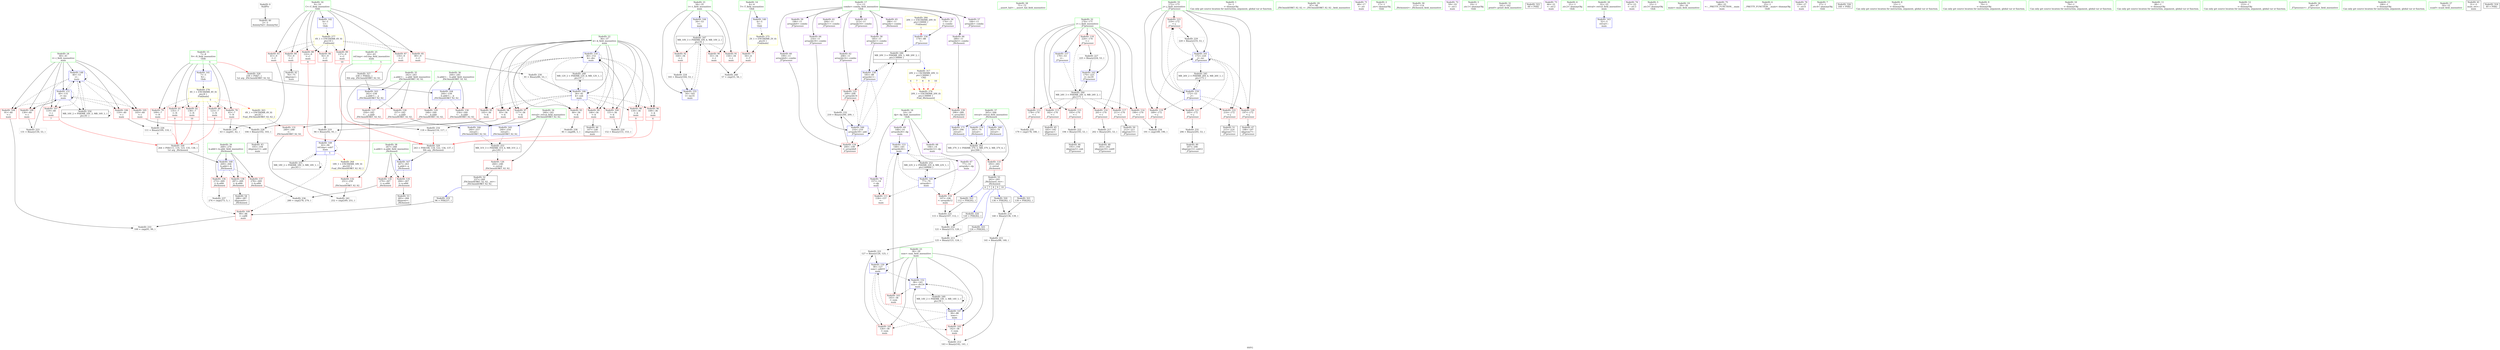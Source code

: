 digraph "SVFG" {
	label="SVFG";

	Node0x557cfaa408b0 [shape=record,color=grey,label="{NodeID: 0\nNullPtr}"];
	Node0x557cfaa408b0 -> Node0x557cfaa60eb0[style=solid];
	Node0x557cfaa7f4d0 [shape=record,color=yellow,style=double,label="{NodeID: 263\n4V_1 = ENCHI(MR_4V_0)\npts\{8 \}\nFun[_ZSt3minIiERKT_S2_S2_]}"];
	Node0x557cfaa7f4d0 -> Node0x557cfaa67910[style=dashed];
	Node0x557cfaa61630 [shape=record,color=red,label="{NodeID: 97\n117\<--36\n\<--k\nmain\n}"];
	Node0x557cfaa61630 -> Node0x557cfaa6d720[style=solid];
	Node0x557cfaa5f750 [shape=record,color=green,label="{NodeID: 14\n4\<--6\nT\<--T_field_insensitive\nGlob }"];
	Node0x557cfaa5f750 -> Node0x557cfaa63d10[style=solid];
	Node0x557cfaa5f750 -> Node0x557cfaa68060[style=solid];
	Node0x557cfaa80be0 [shape=record,color=yellow,style=double,label="{NodeID: 277\n6V_1 = ENCHI(MR_6V_0)\npts\{10 \}\nFun[main]}"];
	Node0x557cfaa80be0 -> Node0x557cfaa641f0[style=dashed];
	Node0x557cfaa80be0 -> Node0x557cfaa642c0[style=dashed];
	Node0x557cfaa80be0 -> Node0x557cfaa64390[style=dashed];
	Node0x557cfaa80be0 -> Node0x557cfaa64460[style=dashed];
	Node0x557cfaa80be0 -> Node0x557cfaa64530[style=dashed];
	Node0x557cfaa80be0 -> Node0x557cfaa64600[style=dashed];
	Node0x557cfaa80be0 -> Node0x557cfaa646d0[style=dashed];
	Node0x557cfaa62190 [shape=record,color=red,label="{NodeID: 111\n158\<--157\n\<--\nmain\n}"];
	Node0x557cfaa60430 [shape=record,color=green,label="{NodeID: 28\n71\<--72\n__assert_fail\<--__assert_fail_field_insensitive\n}"];
	Node0x557cfaa67430 [shape=record,color=red,label="{NodeID: 125\n209\<--208\n\<--arrayidx14\n_Z7processv\n}"];
	Node0x557cfaa67430 -> Node0x557cfaa6ef20[style=solid];
	Node0x557cfaa61080 [shape=record,color=black,label="{NodeID: 42\n76\<--75\nidxprom\<--\nmain\n}"];
	Node0x557cfaa6e020 [shape=record,color=grey,label="{NodeID: 222\n194 = Binary(193, 53, )\n}"];
	Node0x557cfaa6e020 -> Node0x557cfaa613c0[style=solid];
	Node0x557cfaa67f90 [shape=record,color=red,label="{NodeID: 139\n290\<--289\n\<--arrayidx5\n_Z6chooseii\n}"];
	Node0x557cfaa67f90 -> Node0x557cfaa69a20[style=solid];
	Node0x557cfaa62c00 [shape=record,color=purple,label="{NodeID: 56\n174\<--11\n\<--combo\n_Z7processv\n}"];
	Node0x557cfaa62c00 -> Node0x557cfaa68df0[style=solid];
	Node0x557cfaa914d0 [shape=record,color=black,label="{NodeID: 319\n96 = PHI(237, )\n}"];
	Node0x557cfaa914d0 -> Node0x557cfaa61ff0[style=solid];
	Node0x557cfaa6f520 [shape=record,color=grey,label="{NodeID: 236\n280 = cmp(278, 279, )\n}"];
	Node0x557cfaa68b80 [shape=record,color=blue,label="{NodeID: 153\n148\<--145\narrayidx26\<--\nmain\n}"];
	Node0x557cfaa68b80 -> Node0x557cfaa620c0[style=dashed];
	Node0x557cfaa68b80 -> Node0x557cfaa62190[style=dashed];
	Node0x557cfaa68b80 -> Node0x557cfaa68b80[style=dashed];
	Node0x557cfaa68b80 -> Node0x557cfaa7b9d0[style=dashed];
	Node0x557cfaa63760 [shape=record,color=purple,label="{NodeID: 70\n157\<--14\n\<--dp\nmain\n}"];
	Node0x557cfaa63760 -> Node0x557cfaa62190[style=solid];
	Node0x557cfaa7afd0 [shape=record,color=black,label="{NodeID: 250\nMR_16V_2 = PHI(MR_16V_3, MR_16V_1, )\npts\{41 \}\n}"];
	Node0x557cfaa7afd0 -> Node0x557cfaa68770[style=dashed];
	Node0x557cfaa7afd0 -> Node0x557cfaa7afd0[style=dashed];
	Node0x557cfaa696e0 [shape=record,color=blue,label="{NodeID: 167\n267\<--263\nn.addr\<--n\n_Z6chooseii\n}"];
	Node0x557cfaa696e0 -> Node0x557cfaa67b80[style=dashed];
	Node0x557cfaa696e0 -> Node0x557cfaa67c50[style=dashed];
	Node0x557cfaa642c0 [shape=record,color=red,label="{NodeID: 84\n75\<--9\n\<--C\nmain\n}"];
	Node0x557cfaa642c0 -> Node0x557cfaa61080[style=solid];
	Node0x557cfaa5e4f0 [shape=record,color=green,label="{NodeID: 1\n5\<--1\n\<--dummyObj\nCan only get source location for instruction, argument, global var or function.}"];
	Node0x557cfaa7fff0 [shape=record,color=yellow,style=double,label="{NodeID: 264\n18V_1 = ENCHI(MR_18V_0)\npts\{43 \}\nFun[_ZSt3minIiERKT_S2_S2_]}"];
	Node0x557cfaa7fff0 -> Node0x557cfaa679e0[style=dashed];
	Node0x557cfaa61700 [shape=record,color=red,label="{NodeID: 98\n134\<--36\n\<--k\nmain\n|{<s0>9}}"];
	Node0x557cfaa61700:s0 -> Node0x557cfaa92140[style=solid,color=red];
	Node0x557cfaa5f850 [shape=record,color=green,label="{NodeID: 15\n7\<--8\nN\<--N_field_insensitive\nGlob |{|<s6>5}}"];
	Node0x557cfaa5f850 -> Node0x557cfaa63de0[style=solid];
	Node0x557cfaa5f850 -> Node0x557cfaa63eb0[style=solid];
	Node0x557cfaa5f850 -> Node0x557cfaa63f80[style=solid];
	Node0x557cfaa5f850 -> Node0x557cfaa64050[style=solid];
	Node0x557cfaa5f850 -> Node0x557cfaa64120[style=solid];
	Node0x557cfaa5f850 -> Node0x557cfaa68160[style=solid];
	Node0x557cfaa5f850:s6 -> Node0x557cfaa92000[style=solid,color=red];
	Node0x557cfaa62260 [shape=record,color=red,label="{NodeID: 112\n178\<--170\n\<--i\n_Z7processv\n}"];
	Node0x557cfaa62260 -> Node0x557cfaa6f3a0[style=solid];
	Node0x557cfaa60530 [shape=record,color=green,label="{NodeID: 29\n97\<--98\n_ZSt3minIiERKT_S2_S2_\<--_ZSt3minIiERKT_S2_S2__field_insensitive\n}"];
	Node0x557cfaa67500 [shape=record,color=red,label="{NodeID: 126\n260\<--240\n\<--retval\n_ZSt3minIiERKT_S2_S2_\n}"];
	Node0x557cfaa67500 -> Node0x557cfaa628c0[style=solid];
	Node0x557cfaa61150 [shape=record,color=black,label="{NodeID: 43\n105\<--104\nidxprom11\<--add\nmain\n}"];
	Node0x557cfaa6e1a0 [shape=record,color=grey,label="{NodeID: 223\n131 = Binary(130, 53, )\n}"];
	Node0x557cfaa6e1a0 -> Node0x557cfaa689e0[style=solid];
	Node0x557cfaa68060 [shape=record,color=blue,label="{NodeID: 140\n4\<--5\nT\<--\nGlob }"];
	Node0x557cfaa68060 -> Node0x557cfaa809f0[style=dashed];
	Node0x557cfaa62cd0 [shape=record,color=purple,label="{NodeID: 57\n184\<--11\narrayidx\<--combo\n_Z7processv\n}"];
	Node0x557cfaa916c0 [shape=record,color=black,label="{NodeID: 320\n136 = PHI(262, )\n}"];
	Node0x557cfaa916c0 -> Node0x557cfaa6d420[style=solid];
	Node0x557cfaa6f6a0 [shape=record,color=grey,label="{NodeID: 237\n274 = cmp(273, 5, )\n}"];
	Node0x557cfaa68c50 [shape=record,color=blue,label="{NodeID: 154\n36\<--152\nk\<--dec\nmain\n}"];
	Node0x557cfaa68c50 -> Node0x557cfaa64a10[style=dashed];
	Node0x557cfaa68c50 -> Node0x557cfaa64ae0[style=dashed];
	Node0x557cfaa68c50 -> Node0x557cfaa64bb0[style=dashed];
	Node0x557cfaa68c50 -> Node0x557cfaa61560[style=dashed];
	Node0x557cfaa68c50 -> Node0x557cfaa61630[style=dashed];
	Node0x557cfaa68c50 -> Node0x557cfaa61700[style=dashed];
	Node0x557cfaa68c50 -> Node0x557cfaa617d0[style=dashed];
	Node0x557cfaa68c50 -> Node0x557cfaa618a0[style=dashed];
	Node0x557cfaa68c50 -> Node0x557cfaa68c50[style=dashed];
	Node0x557cfaa68c50 -> Node0x557cfaa7a5d0[style=dashed];
	Node0x557cfaa63830 [shape=record,color=purple,label="{NodeID: 71\n48\<--17\n\<--.str\nmain\n}"];
	Node0x557cfaa7b4d0 [shape=record,color=black,label="{NodeID: 251\nMR_18V_2 = PHI(MR_18V_3, MR_18V_1, )\npts\{43 \}\n}"];
	Node0x557cfaa7b4d0 -> Node0x557cfaa68840[style=dashed];
	Node0x557cfaa7b4d0 -> Node0x557cfaa7b4d0[style=dashed];
	Node0x557cfaa697b0 [shape=record,color=blue,label="{NodeID: 168\n269\<--264\nk.addr\<--k\n_Z6chooseii\n}"];
	Node0x557cfaa697b0 -> Node0x557cfaa67d20[style=dashed];
	Node0x557cfaa697b0 -> Node0x557cfaa67df0[style=dashed];
	Node0x557cfaa697b0 -> Node0x557cfaa67ec0[style=dashed];
	Node0x557cfaa64390 [shape=record,color=red,label="{NodeID: 85\n80\<--9\n\<--C\nmain\n}"];
	Node0x557cfaa64390 -> Node0x557cfaa6ec20[style=solid];
	Node0x557cfaa5e580 [shape=record,color=green,label="{NodeID: 2\n17\<--1\n.str\<--dummyObj\nGlob }"];
	Node0x557cfaa617d0 [shape=record,color=red,label="{NodeID: 99\n146\<--36\n\<--k\nmain\n}"];
	Node0x557cfaa617d0 -> Node0x557cfaa61220[style=solid];
	Node0x557cfaa5f950 [shape=record,color=green,label="{NodeID: 16\n9\<--10\nC\<--C_field_insensitive\nGlob }"];
	Node0x557cfaa5f950 -> Node0x557cfaa641f0[style=solid];
	Node0x557cfaa5f950 -> Node0x557cfaa642c0[style=solid];
	Node0x557cfaa5f950 -> Node0x557cfaa64390[style=solid];
	Node0x557cfaa5f950 -> Node0x557cfaa64460[style=solid];
	Node0x557cfaa5f950 -> Node0x557cfaa64530[style=solid];
	Node0x557cfaa5f950 -> Node0x557cfaa64600[style=solid];
	Node0x557cfaa5f950 -> Node0x557cfaa646d0[style=solid];
	Node0x557cfaa5f950 -> Node0x557cfaa68260[style=solid];
	Node0x557cfaa62330 [shape=record,color=red,label="{NodeID: 113\n182\<--170\n\<--i\n_Z7processv\n}"];
	Node0x557cfaa62330 -> Node0x557cfaa612f0[style=solid];
	Node0x557cfaa60630 [shape=record,color=green,label="{NodeID: 30\n113\<--114\n_Z6chooseii\<--_Z6chooseii_field_insensitive\n}"];
	Node0x557cfaa675d0 [shape=record,color=red,label="{NodeID: 127\n250\<--242\n\<--__a.addr\n_ZSt3minIiERKT_S2_S2_\n}"];
	Node0x557cfaa675d0 -> Node0x557cfaa679e0[style=solid];
	Node0x557cfaa61220 [shape=record,color=black,label="{NodeID: 44\n147\<--146\nidxprom25\<--\nmain\n}"];
	Node0x557cfaa6e320 [shape=record,color=grey,label="{NodeID: 224\n165 = Binary(164, 53, )\n}"];
	Node0x557cfaa6e320 -> Node0x557cfaa68d20[style=solid];
	Node0x557cfaa68160 [shape=record,color=blue,label="{NodeID: 141\n7\<--5\nN\<--\nGlob }"];
	Node0x557cfaa68160 -> Node0x557cfaa80b00[style=dashed];
	Node0x557cfaa62da0 [shape=record,color=purple,label="{NodeID: 58\n185\<--11\narrayidx1\<--combo\n_Z7processv\n}"];
	Node0x557cfaa62da0 -> Node0x557cfaa68f90[style=solid];
	Node0x557cfaa917c0 [shape=record,color=black,label="{NodeID: 321\n139 = PHI(262, )\n}"];
	Node0x557cfaa917c0 -> Node0x557cfaa6d420[style=solid];
	Node0x557cfaa6f820 [shape=record,color=grey,label="{NodeID: 238\n85 = cmp(84, 5, )\n}"];
	Node0x557cfaa68d20 [shape=record,color=blue,label="{NodeID: 155\n34\<--165\nt\<--inc31\nmain\n}"];
	Node0x557cfaa68d20 -> Node0x557cfaa7a0d0[style=dashed];
	Node0x557cfaa63900 [shape=record,color=purple,label="{NodeID: 72\n59\<--19\n\<--.str.1\nmain\n}"];
	Node0x557cfaa7b9d0 [shape=record,color=black,label="{NodeID: 252\nMR_22V_2 = PHI(MR_22V_4, MR_22V_1, )\npts\{160000 \}\n}"];
	Node0x557cfaa7b9d0 -> Node0x557cfaa68500[style=dashed];
	Node0x557cfaa69880 [shape=record,color=blue,label="{NodeID: 169\n265\<--79\nretval\<--\n_Z6chooseii\n}"];
	Node0x557cfaa69880 -> Node0x557cfaa7efd0[style=dashed];
	Node0x557cfaa64460 [shape=record,color=red,label="{NodeID: 86\n92\<--9\n\<--C\nmain\n}"];
	Node0x557cfaa64460 -> Node0x557cfaa6dba0[style=solid];
	Node0x557cfaa5e830 [shape=record,color=green,label="{NodeID: 3\n19\<--1\n.str.1\<--dummyObj\nGlob }"];
	Node0x557cfaa618a0 [shape=record,color=red,label="{NodeID: 100\n151\<--36\n\<--k\nmain\n}"];
	Node0x557cfaa618a0 -> Node0x557cfaa6dd20[style=solid];
	Node0x557cfaa5fa50 [shape=record,color=green,label="{NodeID: 17\n11\<--13\ncombo\<--combo_field_insensitive\nGlob }"];
	Node0x557cfaa5fa50 -> Node0x557cfaa62c00[style=solid];
	Node0x557cfaa5fa50 -> Node0x557cfaa62cd0[style=solid];
	Node0x557cfaa5fa50 -> Node0x557cfaa62da0[style=solid];
	Node0x557cfaa5fa50 -> Node0x557cfaa62e70[style=solid];
	Node0x557cfaa5fa50 -> Node0x557cfaa62f40[style=solid];
	Node0x557cfaa5fa50 -> Node0x557cfaa63010[style=solid];
	Node0x557cfaa5fa50 -> Node0x557cfaa630e0[style=solid];
	Node0x557cfaa5fa50 -> Node0x557cfaa631b0[style=solid];
	Node0x557cfaa5fa50 -> Node0x557cfaa63280[style=solid];
	Node0x557cfaa5fa50 -> Node0x557cfaa63350[style=solid];
	Node0x557cfaa5fa50 -> Node0x557cfaa63420[style=solid];
	Node0x557cfaa62400 [shape=record,color=red,label="{NodeID: 114\n190\<--170\n\<--i\n_Z7processv\n}"];
	Node0x557cfaa62400 -> Node0x557cfaa6f220[style=solid];
	Node0x557cfaa60730 [shape=record,color=green,label="{NodeID: 31\n161\<--162\nprintf\<--printf_field_insensitive\n}"];
	Node0x557cfaa676a0 [shape=record,color=red,label="{NodeID: 128\n257\<--242\n\<--__a.addr\n_ZSt3minIiERKT_S2_S2_\n}"];
	Node0x557cfaa676a0 -> Node0x557cfaa69610[style=solid];
	Node0x557cfaa612f0 [shape=record,color=black,label="{NodeID: 45\n183\<--182\nidxprom\<--\n_Z7processv\n}"];
	Node0x557cfaa6e4a0 [shape=record,color=grey,label="{NodeID: 225\n115 = Binary(107, 112, )\n}"];
	Node0x557cfaa6e4a0 -> Node0x557cfaa6da20[style=solid];
	Node0x557cfaa68260 [shape=record,color=blue,label="{NodeID: 142\n9\<--5\nC\<--\nGlob }"];
	Node0x557cfaa68260 -> Node0x557cfaa80be0[style=dashed];
	Node0x557cfaa62e70 [shape=record,color=purple,label="{NodeID: 59\n196\<--11\narrayidx6\<--combo\n_Z7processv\n}"];
	Node0x557cfaa91900 [shape=record,color=black,label="{NodeID: 322\n60 = PHI()\n}"];
	Node0x557cfaa6f9a0 [shape=record,color=grey,label="{NodeID: 239\n63 = cmp(61, 62, )\n}"];
	Node0x557cfaa68df0 [shape=record,color=blue,label="{NodeID: 156\n174\<--88\n\<--\n_Z7processv\n}"];
	Node0x557cfaa68df0 -> Node0x557cfaa79bd0[style=dashed];
	Node0x557cfaa639d0 [shape=record,color=purple,label="{NodeID: 73\n66\<--21\n\<--.str.2\nmain\n}"];
	Node0x557cfaa7bed0 [shape=record,color=black,label="{NodeID: 253\nMR_31V_3 = PHI(MR_31V_4, MR_31V_2, )\npts\{241 \}\n}"];
	Node0x557cfaa7bed0 -> Node0x557cfaa67500[style=dashed];
	Node0x557cfaa69950 [shape=record,color=blue,label="{NodeID: 170\n265\<--79\nretval\<--\n_Z6chooseii\n}"];
	Node0x557cfaa69950 -> Node0x557cfaa7efd0[style=dashed];
	Node0x557cfaa64530 [shape=record,color=red,label="{NodeID: 87\n116\<--9\n\<--C\nmain\n}"];
	Node0x557cfaa64530 -> Node0x557cfaa6d720[style=solid];
	Node0x557cfaa5e8c0 [shape=record,color=green,label="{NodeID: 4\n21\<--1\n.str.2\<--dummyObj\nGlob }"];
	Node0x557cfaa61970 [shape=record,color=red,label="{NodeID: 101\n126\<--38\n\<--sum\nmain\n}"];
	Node0x557cfaa61970 -> Node0x557cfaa6dea0[style=solid];
	Node0x557cfaa5fb50 [shape=record,color=green,label="{NodeID: 18\n14\<--16\ndp\<--dp_field_insensitive\nGlob }"];
	Node0x557cfaa5fb50 -> Node0x557cfaa634f0[style=solid];
	Node0x557cfaa5fb50 -> Node0x557cfaa635c0[style=solid];
	Node0x557cfaa5fb50 -> Node0x557cfaa63690[style=solid];
	Node0x557cfaa5fb50 -> Node0x557cfaa63760[style=solid];
	Node0x557cfaa624d0 [shape=record,color=red,label="{NodeID: 115\n193\<--170\n\<--i\n_Z7processv\n}"];
	Node0x557cfaa624d0 -> Node0x557cfaa6e020[style=solid];
	Node0x557cfaa60830 [shape=record,color=green,label="{NodeID: 32\n170\<--171\ni\<--i_field_insensitive\n_Z7processv\n}"];
	Node0x557cfaa60830 -> Node0x557cfaa62260[style=solid];
	Node0x557cfaa60830 -> Node0x557cfaa62330[style=solid];
	Node0x557cfaa60830 -> Node0x557cfaa62400[style=solid];
	Node0x557cfaa60830 -> Node0x557cfaa624d0[style=solid];
	Node0x557cfaa60830 -> Node0x557cfaa66ce0[style=solid];
	Node0x557cfaa60830 -> Node0x557cfaa66db0[style=solid];
	Node0x557cfaa60830 -> Node0x557cfaa66e80[style=solid];
	Node0x557cfaa60830 -> Node0x557cfaa68ec0[style=solid];
	Node0x557cfaa60830 -> Node0x557cfaa692d0[style=solid];
	Node0x557cfaa6d120 [shape=record,color=grey,label="{NodeID: 212\n143 = Binary(142, 141, )\n}"];
	Node0x557cfaa6d120 -> Node0x557cfaa68ab0[style=solid];
	Node0x557cfaa67770 [shape=record,color=red,label="{NodeID: 129\n248\<--244\n\<--__b.addr\n_ZSt3minIiERKT_S2_S2_\n}"];
	Node0x557cfaa67770 -> Node0x557cfaa67910[style=solid];
	Node0x557cfaa613c0 [shape=record,color=black,label="{NodeID: 46\n195\<--194\nidxprom5\<--sub\n_Z7processv\n}"];
	Node0x557cfaa6e620 [shape=record,color=grey,label="{NodeID: 226\n111 = Binary(109, 110, )\n|{<s0>6}}"];
	Node0x557cfaa6e620:s0 -> Node0x557cfaa925c0[style=solid,color=red];
	Node0x557cfaa68360 [shape=record,color=blue,label="{NodeID: 143\n32\<--5\nretval\<--\nmain\n}"];
	Node0x557cfaa62f40 [shape=record,color=purple,label="{NodeID: 60\n199\<--11\narrayidx8\<--combo\n_Z7processv\n}"];
	Node0x557cfaa62f40 -> Node0x557cfaa67360[style=solid];
	Node0x557cfaa919d0 [shape=record,color=black,label="{NodeID: 323\n112 = PHI(262, )\n}"];
	Node0x557cfaa919d0 -> Node0x557cfaa6e4a0[style=solid];
	Node0x557cfaa6fb20 [shape=record,color=grey,label="{NodeID: 240\n57 = cmp(55, 56, )\n}"];
	Node0x557cfaa68ec0 [shape=record,color=blue,label="{NodeID: 157\n170\<--53\ni\<--\n_Z7processv\n}"];
	Node0x557cfaa68ec0 -> Node0x557cfaa791d0[style=dashed];
	Node0x557cfaa63aa0 [shape=record,color=purple,label="{NodeID: 74\n67\<--23\n\<--.str.3\nmain\n}"];
	Node0x557cfaa69a20 [shape=record,color=blue,label="{NodeID: 171\n265\<--290\nretval\<--\n_Z6chooseii\n}"];
	Node0x557cfaa69a20 -> Node0x557cfaa7efd0[style=dashed];
	Node0x557cfaa64600 [shape=record,color=red,label="{NodeID: 88\n122\<--9\n\<--C\nmain\n|{<s0>8}}"];
	Node0x557cfaa64600:s0 -> Node0x557cfaa92140[style=solid,color=red];
	Node0x557cfaa5e950 [shape=record,color=green,label="{NodeID: 5\n23\<--1\n.str.3\<--dummyObj\nGlob }"];
	Node0x557cfaa61a40 [shape=record,color=red,label="{NodeID: 102\n142\<--38\n\<--sum\nmain\n}"];
	Node0x557cfaa61a40 -> Node0x557cfaa6d120[style=solid];
	Node0x557cfaa5fc50 [shape=record,color=green,label="{NodeID: 19\n29\<--30\nmain\<--main_field_insensitive\n}"];
	Node0x557cfaa66ce0 [shape=record,color=red,label="{NodeID: 116\n201\<--170\n\<--i\n_Z7processv\n}"];
	Node0x557cfaa66ce0 -> Node0x557cfaa6d8a0[style=solid];
	Node0x557cfaa60900 [shape=record,color=green,label="{NodeID: 33\n172\<--173\nj\<--j_field_insensitive\n_Z7processv\n}"];
	Node0x557cfaa60900 -> Node0x557cfaa66f50[style=solid];
	Node0x557cfaa60900 -> Node0x557cfaa67020[style=solid];
	Node0x557cfaa60900 -> Node0x557cfaa670f0[style=solid];
	Node0x557cfaa60900 -> Node0x557cfaa671c0[style=solid];
	Node0x557cfaa60900 -> Node0x557cfaa67290[style=solid];
	Node0x557cfaa60900 -> Node0x557cfaa69060[style=solid];
	Node0x557cfaa60900 -> Node0x557cfaa69200[style=solid];
	Node0x557cfaa6d2a0 [shape=record,color=grey,label="{NodeID: 213\n125 = Binary(121, 124, )\n}"];
	Node0x557cfaa6d2a0 -> Node0x557cfaa6dea0[style=solid];
	Node0x557cfaa67840 [shape=record,color=red,label="{NodeID: 130\n254\<--244\n\<--__b.addr\n_ZSt3minIiERKT_S2_S2_\n}"];
	Node0x557cfaa67840 -> Node0x557cfaa69540[style=solid];
	Node0x557cfaa61490 [shape=record,color=black,label="{NodeID: 47\n198\<--197\nidxprom7\<--\n_Z7processv\n}"];
	Node0x557cfaa6e7a0 [shape=record,color=grey,label="{NodeID: 227\n225 = Binary(224, 53, )\n}"];
	Node0x557cfaa6e7a0 -> Node0x557cfaa692d0[style=solid];
	Node0x557cfaa68430 [shape=record,color=blue,label="{NodeID: 144\n34\<--53\nt\<--\nmain\n}"];
	Node0x557cfaa68430 -> Node0x557cfaa7a0d0[style=dashed];
	Node0x557cfaa63010 [shape=record,color=purple,label="{NodeID: 61\n204\<--11\narrayidx11\<--combo\n_Z7processv\n}"];
	Node0x557cfaa91b40 [shape=record,color=black,label="{NodeID: 324\n120 = PHI(262, )\n}"];
	Node0x557cfaa91b40 -> Node0x557cfaa6da20[style=solid];
	Node0x557cfaa6fca0 [shape=record,color=grey,label="{NodeID: 241\n252 = cmp(249, 251, )\n}"];
	Node0x557cfaa68f90 [shape=record,color=blue,label="{NodeID: 158\n185\<--88\narrayidx1\<--\n_Z7processv\n}"];
	Node0x557cfaa68f90 -> Node0x557cfaa67360[style=dashed];
	Node0x557cfaa68f90 -> Node0x557cfaa67430[style=dashed];
	Node0x557cfaa68f90 -> Node0x557cfaa69130[style=dashed];
	Node0x557cfaa68f90 -> Node0x557cfaa79bd0[style=dashed];
	Node0x557cfaa63b70 [shape=record,color=purple,label="{NodeID: 75\n68\<--25\n\<--__PRETTY_FUNCTION__.main\nmain\n}"];
	Node0x557cfaa646d0 [shape=record,color=red,label="{NodeID: 89\n137\<--9\n\<--C\nmain\n|{<s0>10}}"];
	Node0x557cfaa646d0:s0 -> Node0x557cfaa92140[style=solid,color=red];
	Node0x557cfaa5e9e0 [shape=record,color=green,label="{NodeID: 6\n25\<--1\n__PRETTY_FUNCTION__.main\<--dummyObj\nGlob }"];
	Node0x557cfaa61b10 [shape=record,color=red,label="{NodeID: 103\n145\<--38\n\<--sum\nmain\n}"];
	Node0x557cfaa61b10 -> Node0x557cfaa68b80[style=solid];
	Node0x557cfaa5fd50 [shape=record,color=green,label="{NodeID: 20\n32\<--33\nretval\<--retval_field_insensitive\nmain\n}"];
	Node0x557cfaa5fd50 -> Node0x557cfaa68360[style=solid];
	Node0x557cfaa66db0 [shape=record,color=red,label="{NodeID: 117\n211\<--170\n\<--i\n_Z7processv\n}"];
	Node0x557cfaa66db0 -> Node0x557cfaa62720[style=solid];
	Node0x557cfaa609d0 [shape=record,color=green,label="{NodeID: 34\n240\<--241\nretval\<--retval_field_insensitive\n_ZSt3minIiERKT_S2_S2_\n}"];
	Node0x557cfaa609d0 -> Node0x557cfaa67500[style=solid];
	Node0x557cfaa609d0 -> Node0x557cfaa69540[style=solid];
	Node0x557cfaa609d0 -> Node0x557cfaa69610[style=solid];
	Node0x557cfaa6d420 [shape=record,color=grey,label="{NodeID: 214\n140 = Binary(136, 139, )\n}"];
	Node0x557cfaa6d420 -> Node0x557cfaa6d5a0[style=solid];
	Node0x557cfaa67910 [shape=record,color=red,label="{NodeID: 131\n249\<--248\n\<--\n_ZSt3minIiERKT_S2_S2_\n}"];
	Node0x557cfaa67910 -> Node0x557cfaa6fca0[style=solid];
	Node0x557cfaa62580 [shape=record,color=black,label="{NodeID: 48\n203\<--202\nidxprom10\<--sub9\n_Z7processv\n}"];
	Node0x557cfaa6e920 [shape=record,color=grey,label="{NodeID: 228\n104 = Binary(102, 103, )\n}"];
	Node0x557cfaa6e920 -> Node0x557cfaa61150[style=solid];
	Node0x557cfaa68500 [shape=record,color=blue,label="{NodeID: 145\n77\<--79\narrayidx\<--\nmain\n}"];
	Node0x557cfaa68500 -> Node0x557cfaa620c0[style=dashed];
	Node0x557cfaa68500 -> Node0x557cfaa62190[style=dashed];
	Node0x557cfaa68500 -> Node0x557cfaa68b80[style=dashed];
	Node0x557cfaa68500 -> Node0x557cfaa7b9d0[style=dashed];
	Node0x557cfaa630e0 [shape=record,color=purple,label="{NodeID: 62\n208\<--11\narrayidx14\<--combo\n_Z7processv\n}"];
	Node0x557cfaa630e0 -> Node0x557cfaa67430[style=solid];
	Node0x557cfaa91c80 [shape=record,color=black,label="{NodeID: 325\n124 = PHI(262, )\n}"];
	Node0x557cfaa91c80 -> Node0x557cfaa6d2a0[style=solid];
	Node0x557cfaa69060 [shape=record,color=blue,label="{NodeID: 159\n172\<--53\nj\<--\n_Z7processv\n}"];
	Node0x557cfaa69060 -> Node0x557cfaa66f50[style=dashed];
	Node0x557cfaa69060 -> Node0x557cfaa67020[style=dashed];
	Node0x557cfaa69060 -> Node0x557cfaa670f0[style=dashed];
	Node0x557cfaa69060 -> Node0x557cfaa671c0[style=dashed];
	Node0x557cfaa69060 -> Node0x557cfaa67290[style=dashed];
	Node0x557cfaa69060 -> Node0x557cfaa69200[style=dashed];
	Node0x557cfaa69060 -> Node0x557cfaa796d0[style=dashed];
	Node0x557cfaa63c40 [shape=record,color=purple,label="{NodeID: 76\n159\<--27\n\<--.str.4\nmain\n}"];
	Node0x557cfaa647a0 [shape=record,color=red,label="{NodeID: 90\n55\<--34\n\<--t\nmain\n}"];
	Node0x557cfaa647a0 -> Node0x557cfaa6fb20[style=solid];
	Node0x557cfaa5f220 [shape=record,color=green,label="{NodeID: 7\n27\<--1\n.str.4\<--dummyObj\nGlob }"];
	Node0x557cfaa61be0 [shape=record,color=red,label="{NodeID: 104\n91\<--40\n\<--i\nmain\n}"];
	Node0x557cfaa61be0 -> Node0x557cfaa6f0a0[style=solid];
	Node0x557cfaa5fe20 [shape=record,color=green,label="{NodeID: 21\n34\<--35\nt\<--t_field_insensitive\nmain\n}"];
	Node0x557cfaa5fe20 -> Node0x557cfaa647a0[style=solid];
	Node0x557cfaa5fe20 -> Node0x557cfaa64870[style=solid];
	Node0x557cfaa5fe20 -> Node0x557cfaa64940[style=solid];
	Node0x557cfaa5fe20 -> Node0x557cfaa68430[style=solid];
	Node0x557cfaa5fe20 -> Node0x557cfaa68d20[style=solid];
	Node0x557cfaa81200 [shape=record,color=yellow,style=double,label="{NodeID: 284\n20V_1 = ENCHI(MR_20V_0)\npts\{130000 \}\nFun[main]|{<s0>1}}"];
	Node0x557cfaa81200:s0 -> Node0x557cfaa68df0[style=dashed,color=red];
	Node0x557cfaa66e80 [shape=record,color=red,label="{NodeID: 118\n224\<--170\n\<--i\n_Z7processv\n}"];
	Node0x557cfaa66e80 -> Node0x557cfaa6e7a0[style=solid];
	Node0x557cfaa60aa0 [shape=record,color=green,label="{NodeID: 35\n242\<--243\n__a.addr\<--__a.addr_field_insensitive\n_ZSt3minIiERKT_S2_S2_\n}"];
	Node0x557cfaa60aa0 -> Node0x557cfaa675d0[style=solid];
	Node0x557cfaa60aa0 -> Node0x557cfaa676a0[style=solid];
	Node0x557cfaa60aa0 -> Node0x557cfaa693a0[style=solid];
	Node0x557cfaa6d5a0 [shape=record,color=grey,label="{NodeID: 215\n141 = Binary(88, 140, )\n}"];
	Node0x557cfaa6d5a0 -> Node0x557cfaa6d120[style=solid];
	Node0x557cfaa679e0 [shape=record,color=red,label="{NodeID: 132\n251\<--250\n\<--\n_ZSt3minIiERKT_S2_S2_\n}"];
	Node0x557cfaa679e0 -> Node0x557cfaa6fca0[style=solid];
	Node0x557cfaa62650 [shape=record,color=black,label="{NodeID: 49\n207\<--206\nidxprom13\<--sub12\n_Z7processv\n}"];
	Node0x557cfaa6eaa0 [shape=record,color=grey,label="{NodeID: 229\n220 = Binary(219, 53, )\n}"];
	Node0x557cfaa6eaa0 -> Node0x557cfaa69200[style=solid];
	Node0x557cfaa685d0 [shape=record,color=blue,label="{NodeID: 146\n36\<--81\nk\<--sub\nmain\n}"];
	Node0x557cfaa685d0 -> Node0x557cfaa64a10[style=dashed];
	Node0x557cfaa685d0 -> Node0x557cfaa64ae0[style=dashed];
	Node0x557cfaa685d0 -> Node0x557cfaa64bb0[style=dashed];
	Node0x557cfaa685d0 -> Node0x557cfaa61560[style=dashed];
	Node0x557cfaa685d0 -> Node0x557cfaa61630[style=dashed];
	Node0x557cfaa685d0 -> Node0x557cfaa61700[style=dashed];
	Node0x557cfaa685d0 -> Node0x557cfaa617d0[style=dashed];
	Node0x557cfaa685d0 -> Node0x557cfaa618a0[style=dashed];
	Node0x557cfaa685d0 -> Node0x557cfaa68c50[style=dashed];
	Node0x557cfaa685d0 -> Node0x557cfaa7a5d0[style=dashed];
	Node0x557cfaa631b0 [shape=record,color=purple,label="{NodeID: 63\n213\<--11\narrayidx16\<--combo\n_Z7processv\n}"];
	Node0x557cfaa91dc0 [shape=record,color=black,label="{NodeID: 326\n160 = PHI()\n}"];
	Node0x557cfaa69130 [shape=record,color=blue,label="{NodeID: 160\n216\<--210\narrayidx18\<--add\n_Z7processv\n}"];
	Node0x557cfaa69130 -> Node0x557cfaa67360[style=dashed];
	Node0x557cfaa69130 -> Node0x557cfaa67430[style=dashed];
	Node0x557cfaa69130 -> Node0x557cfaa69130[style=dashed];
	Node0x557cfaa69130 -> Node0x557cfaa79bd0[style=dashed];
	Node0x557cfaa63d10 [shape=record,color=red,label="{NodeID: 77\n56\<--4\n\<--T\nmain\n}"];
	Node0x557cfaa63d10 -> Node0x557cfaa6fb20[style=solid];
	Node0x557cfaa64870 [shape=record,color=red,label="{NodeID: 91\n156\<--34\n\<--t\nmain\n}"];
	Node0x557cfaa5f2b0 [shape=record,color=green,label="{NodeID: 8\n53\<--1\n\<--dummyObj\nCan only get source location for instruction, argument, global var or function.}"];
	Node0x557cfaa61cb0 [shape=record,color=red,label="{NodeID: 105\n103\<--40\n\<--i\nmain\n}"];
	Node0x557cfaa61cb0 -> Node0x557cfaa6e920[style=solid];
	Node0x557cfaa5fef0 [shape=record,color=green,label="{NodeID: 22\n36\<--37\nk\<--k_field_insensitive\nmain\n}"];
	Node0x557cfaa5fef0 -> Node0x557cfaa64a10[style=solid];
	Node0x557cfaa5fef0 -> Node0x557cfaa64ae0[style=solid];
	Node0x557cfaa5fef0 -> Node0x557cfaa64bb0[style=solid];
	Node0x557cfaa5fef0 -> Node0x557cfaa61560[style=solid];
	Node0x557cfaa5fef0 -> Node0x557cfaa61630[style=solid];
	Node0x557cfaa5fef0 -> Node0x557cfaa61700[style=solid];
	Node0x557cfaa5fef0 -> Node0x557cfaa617d0[style=solid];
	Node0x557cfaa5fef0 -> Node0x557cfaa618a0[style=solid];
	Node0x557cfaa5fef0 -> Node0x557cfaa685d0[style=solid];
	Node0x557cfaa5fef0 -> Node0x557cfaa68c50[style=solid];
	Node0x557cfaa66f50 [shape=record,color=red,label="{NodeID: 119\n189\<--172\n\<--j\n_Z7processv\n}"];
	Node0x557cfaa66f50 -> Node0x557cfaa6f220[style=solid];
	Node0x557cfaa60b70 [shape=record,color=green,label="{NodeID: 36\n244\<--245\n__b.addr\<--__b.addr_field_insensitive\n_ZSt3minIiERKT_S2_S2_\n}"];
	Node0x557cfaa60b70 -> Node0x557cfaa67770[style=solid];
	Node0x557cfaa60b70 -> Node0x557cfaa67840[style=solid];
	Node0x557cfaa60b70 -> Node0x557cfaa69470[style=solid];
	Node0x557cfaa6d720 [shape=record,color=grey,label="{NodeID: 216\n118 = Binary(116, 117, )\n|{<s0>7}}"];
	Node0x557cfaa6d720:s0 -> Node0x557cfaa92140[style=solid,color=red];
	Node0x557cfaa67ab0 [shape=record,color=red,label="{NodeID: 133\n293\<--265\n\<--retval\n_Z6chooseii\n}"];
	Node0x557cfaa67ab0 -> Node0x557cfaa62b30[style=solid];
	Node0x557cfaa62720 [shape=record,color=black,label="{NodeID: 50\n212\<--211\nidxprom15\<--\n_Z7processv\n}"];
	Node0x557cfaa6ec20 [shape=record,color=grey,label="{NodeID: 230\n81 = Binary(80, 53, )\n}"];
	Node0x557cfaa6ec20 -> Node0x557cfaa685d0[style=solid];
	Node0x557cfaa686a0 [shape=record,color=blue,label="{NodeID: 147\n38\<--88\nsum\<--\nmain\n}"];
	Node0x557cfaa686a0 -> Node0x557cfaa61970[style=dashed];
	Node0x557cfaa686a0 -> Node0x557cfaa61a40[style=dashed];
	Node0x557cfaa686a0 -> Node0x557cfaa68910[style=dashed];
	Node0x557cfaa686a0 -> Node0x557cfaa68ab0[style=dashed];
	Node0x557cfaa63280 [shape=record,color=purple,label="{NodeID: 64\n216\<--11\narrayidx18\<--combo\n_Z7processv\n}"];
	Node0x557cfaa63280 -> Node0x557cfaa69130[style=solid];
	Node0x557cfaa91e90 [shape=record,color=black,label="{NodeID: 327\n238 = PHI(42, )\n0th arg _ZSt3minIiERKT_S2_S2_ }"];
	Node0x557cfaa91e90 -> Node0x557cfaa693a0[style=solid];
	Node0x557cfaa791d0 [shape=record,color=black,label="{NodeID: 244\nMR_24V_3 = PHI(MR_24V_4, MR_24V_2, )\npts\{171 \}\n}"];
	Node0x557cfaa791d0 -> Node0x557cfaa62260[style=dashed];
	Node0x557cfaa791d0 -> Node0x557cfaa62330[style=dashed];
	Node0x557cfaa791d0 -> Node0x557cfaa62400[style=dashed];
	Node0x557cfaa791d0 -> Node0x557cfaa624d0[style=dashed];
	Node0x557cfaa791d0 -> Node0x557cfaa66ce0[style=dashed];
	Node0x557cfaa791d0 -> Node0x557cfaa66db0[style=dashed];
	Node0x557cfaa791d0 -> Node0x557cfaa66e80[style=dashed];
	Node0x557cfaa791d0 -> Node0x557cfaa692d0[style=dashed];
	Node0x557cfaa69200 [shape=record,color=blue,label="{NodeID: 161\n172\<--220\nj\<--inc\n_Z7processv\n}"];
	Node0x557cfaa69200 -> Node0x557cfaa66f50[style=dashed];
	Node0x557cfaa69200 -> Node0x557cfaa67020[style=dashed];
	Node0x557cfaa69200 -> Node0x557cfaa670f0[style=dashed];
	Node0x557cfaa69200 -> Node0x557cfaa671c0[style=dashed];
	Node0x557cfaa69200 -> Node0x557cfaa67290[style=dashed];
	Node0x557cfaa69200 -> Node0x557cfaa69200[style=dashed];
	Node0x557cfaa69200 -> Node0x557cfaa796d0[style=dashed];
	Node0x557cfaa63de0 [shape=record,color=red,label="{NodeID: 78\n62\<--7\n\<--N\nmain\n}"];
	Node0x557cfaa63de0 -> Node0x557cfaa6f9a0[style=solid];
	Node0x557cfaa64940 [shape=record,color=red,label="{NodeID: 92\n164\<--34\n\<--t\nmain\n}"];
	Node0x557cfaa64940 -> Node0x557cfaa6e320[style=solid];
	Node0x557cfaa5f340 [shape=record,color=green,label="{NodeID: 9\n70\<--1\n\<--dummyObj\nCan only get source location for instruction, argument, global var or function.}"];
	Node0x557cfaa61d80 [shape=record,color=red,label="{NodeID: 106\n110\<--40\n\<--i\nmain\n}"];
	Node0x557cfaa61d80 -> Node0x557cfaa6e620[style=solid];
	Node0x557cfaa5ffc0 [shape=record,color=green,label="{NodeID: 23\n38\<--39\nsum\<--sum_field_insensitive\nmain\n}"];
	Node0x557cfaa5ffc0 -> Node0x557cfaa61970[style=solid];
	Node0x557cfaa5ffc0 -> Node0x557cfaa61a40[style=solid];
	Node0x557cfaa5ffc0 -> Node0x557cfaa61b10[style=solid];
	Node0x557cfaa5ffc0 -> Node0x557cfaa686a0[style=solid];
	Node0x557cfaa5ffc0 -> Node0x557cfaa68910[style=solid];
	Node0x557cfaa5ffc0 -> Node0x557cfaa68ab0[style=solid];
	Node0x557cfaa67020 [shape=record,color=red,label="{NodeID: 120\n197\<--172\n\<--j\n_Z7processv\n}"];
	Node0x557cfaa67020 -> Node0x557cfaa61490[style=solid];
	Node0x557cfaa60c40 [shape=record,color=green,label="{NodeID: 37\n265\<--266\nretval\<--retval_field_insensitive\n_Z6chooseii\n}"];
	Node0x557cfaa60c40 -> Node0x557cfaa67ab0[style=solid];
	Node0x557cfaa60c40 -> Node0x557cfaa69880[style=solid];
	Node0x557cfaa60c40 -> Node0x557cfaa69950[style=solid];
	Node0x557cfaa60c40 -> Node0x557cfaa69a20[style=solid];
	Node0x557cfaa6d8a0 [shape=record,color=grey,label="{NodeID: 217\n202 = Binary(201, 53, )\n}"];
	Node0x557cfaa6d8a0 -> Node0x557cfaa62580[style=solid];
	Node0x557cfaa67b80 [shape=record,color=red,label="{NodeID: 134\n279\<--267\n\<--n.addr\n_Z6chooseii\n}"];
	Node0x557cfaa67b80 -> Node0x557cfaa6f520[style=solid];
	Node0x557cfaa627f0 [shape=record,color=black,label="{NodeID: 51\n215\<--214\nidxprom17\<--\n_Z7processv\n}"];
	Node0x557cfaa6eda0 [shape=record,color=grey,label="{NodeID: 231\n206 = Binary(205, 53, )\n}"];
	Node0x557cfaa6eda0 -> Node0x557cfaa62650[style=solid];
	Node0x557cfaa68770 [shape=record,color=blue,label="{NodeID: 148\n40\<--53\ni\<--\nmain\n}"];
	Node0x557cfaa68770 -> Node0x557cfaa61be0[style=dashed];
	Node0x557cfaa68770 -> Node0x557cfaa61cb0[style=dashed];
	Node0x557cfaa68770 -> Node0x557cfaa61d80[style=dashed];
	Node0x557cfaa68770 -> Node0x557cfaa61e50[style=dashed];
	Node0x557cfaa68770 -> Node0x557cfaa61f20[style=dashed];
	Node0x557cfaa68770 -> Node0x557cfaa68770[style=dashed];
	Node0x557cfaa68770 -> Node0x557cfaa689e0[style=dashed];
	Node0x557cfaa68770 -> Node0x557cfaa7afd0[style=dashed];
	Node0x557cfaa63350 [shape=record,color=purple,label="{NodeID: 65\n286\<--11\narrayidx\<--combo\n_Z6chooseii\n}"];
	Node0x557cfaa92000 [shape=record,color=black,label="{NodeID: 328\n239 = PHI(7, )\n1st arg _ZSt3minIiERKT_S2_S2_ }"];
	Node0x557cfaa92000 -> Node0x557cfaa69470[style=solid];
	Node0x557cfaa796d0 [shape=record,color=black,label="{NodeID: 245\nMR_26V_2 = PHI(MR_26V_4, MR_26V_1, )\npts\{173 \}\n}"];
	Node0x557cfaa796d0 -> Node0x557cfaa69060[style=dashed];
	Node0x557cfaa692d0 [shape=record,color=blue,label="{NodeID: 162\n170\<--225\ni\<--inc20\n_Z7processv\n}"];
	Node0x557cfaa692d0 -> Node0x557cfaa791d0[style=dashed];
	Node0x557cfaa63eb0 [shape=record,color=red,label="{NodeID: 79\n109\<--7\n\<--N\nmain\n}"];
	Node0x557cfaa63eb0 -> Node0x557cfaa6e620[style=solid];
	Node0x557cfaa64a10 [shape=record,color=red,label="{NodeID: 93\n84\<--36\n\<--k\nmain\n}"];
	Node0x557cfaa64a10 -> Node0x557cfaa6f820[style=solid];
	Node0x557cfaa5f3d0 [shape=record,color=green,label="{NodeID: 10\n79\<--1\n\<--dummyObj\nCan only get source location for instruction, argument, global var or function.}"];
	Node0x557cfaa61e50 [shape=record,color=red,label="{NodeID: 107\n119\<--40\n\<--i\nmain\n|{<s0>7}}"];
	Node0x557cfaa61e50:s0 -> Node0x557cfaa925c0[style=solid,color=red];
	Node0x557cfaa60090 [shape=record,color=green,label="{NodeID: 24\n40\<--41\ni\<--i_field_insensitive\nmain\n}"];
	Node0x557cfaa60090 -> Node0x557cfaa61be0[style=solid];
	Node0x557cfaa60090 -> Node0x557cfaa61cb0[style=solid];
	Node0x557cfaa60090 -> Node0x557cfaa61d80[style=solid];
	Node0x557cfaa60090 -> Node0x557cfaa61e50[style=solid];
	Node0x557cfaa60090 -> Node0x557cfaa61f20[style=solid];
	Node0x557cfaa60090 -> Node0x557cfaa68770[style=solid];
	Node0x557cfaa60090 -> Node0x557cfaa689e0[style=solid];
	Node0x557cfaa670f0 [shape=record,color=red,label="{NodeID: 121\n205\<--172\n\<--j\n_Z7processv\n}"];
	Node0x557cfaa670f0 -> Node0x557cfaa6eda0[style=solid];
	Node0x557cfaa60d10 [shape=record,color=green,label="{NodeID: 38\n267\<--268\nn.addr\<--n.addr_field_insensitive\n_Z6chooseii\n}"];
	Node0x557cfaa60d10 -> Node0x557cfaa67b80[style=solid];
	Node0x557cfaa60d10 -> Node0x557cfaa67c50[style=solid];
	Node0x557cfaa60d10 -> Node0x557cfaa696e0[style=solid];
	Node0x557cfaa6da20 [shape=record,color=grey,label="{NodeID: 218\n121 = Binary(115, 120, )\n}"];
	Node0x557cfaa6da20 -> Node0x557cfaa6d2a0[style=solid];
	Node0x557cfaa67c50 [shape=record,color=red,label="{NodeID: 135\n284\<--267\n\<--n.addr\n_Z6chooseii\n}"];
	Node0x557cfaa67c50 -> Node0x557cfaa62990[style=solid];
	Node0x557cfaa628c0 [shape=record,color=black,label="{NodeID: 52\n237\<--260\n_ZSt3minIiERKT_S2_S2__ret\<--\n_ZSt3minIiERKT_S2_S2_\n|{<s0>5}}"];
	Node0x557cfaa628c0:s0 -> Node0x557cfaa914d0[style=solid,color=blue];
	Node0x557cfaa6ef20 [shape=record,color=grey,label="{NodeID: 232\n210 = Binary(200, 209, )\n}"];
	Node0x557cfaa6ef20 -> Node0x557cfaa69130[style=solid];
	Node0x557cfaa68840 [shape=record,color=blue,label="{NodeID: 149\n42\<--94\nref.tmp\<--sub7\nmain\n|{|<s3>5}}"];
	Node0x557cfaa68840 -> Node0x557cfaa61ff0[style=dashed];
	Node0x557cfaa68840 -> Node0x557cfaa68840[style=dashed];
	Node0x557cfaa68840 -> Node0x557cfaa7b4d0[style=dashed];
	Node0x557cfaa68840:s3 -> Node0x557cfaa7fff0[style=dashed,color=red];
	Node0x557cfaa63420 [shape=record,color=purple,label="{NodeID: 66\n289\<--11\narrayidx5\<--combo\n_Z6chooseii\n}"];
	Node0x557cfaa63420 -> Node0x557cfaa67f90[style=solid];
	Node0x557cfaa92140 [shape=record,color=black,label="{NodeID: 329\n263 = PHI(108, 118, 122, 134, 137, )\n0th arg _Z6chooseii }"];
	Node0x557cfaa92140 -> Node0x557cfaa696e0[style=solid];
	Node0x557cfaa79bd0 [shape=record,color=black,label="{NodeID: 246\nMR_20V_3 = PHI(MR_20V_5, MR_20V_2, )\npts\{130000 \}\n|{|<s1>1}}"];
	Node0x557cfaa79bd0 -> Node0x557cfaa68f90[style=dashed];
	Node0x557cfaa79bd0:s1 -> Node0x557cfaa83d30[style=dashed,color=blue];
	Node0x557cfaa693a0 [shape=record,color=blue,label="{NodeID: 163\n242\<--238\n__a.addr\<--__a\n_ZSt3minIiERKT_S2_S2_\n}"];
	Node0x557cfaa693a0 -> Node0x557cfaa675d0[style=dashed];
	Node0x557cfaa693a0 -> Node0x557cfaa676a0[style=dashed];
	Node0x557cfaa63f80 [shape=record,color=red,label="{NodeID: 80\n123\<--7\n\<--N\nmain\n|{<s0>8}}"];
	Node0x557cfaa63f80:s0 -> Node0x557cfaa925c0[style=solid,color=red];
	Node0x557cfaa64ae0 [shape=record,color=red,label="{NodeID: 94\n93\<--36\n\<--k\nmain\n}"];
	Node0x557cfaa64ae0 -> Node0x557cfaa6dba0[style=solid];
	Node0x557cfaa5f490 [shape=record,color=green,label="{NodeID: 11\n88\<--1\n\<--dummyObj\nCan only get source location for instruction, argument, global var or function.}"];
	Node0x557cfaa80910 [shape=record,color=yellow,style=double,label="{NodeID: 274\n20V_1 = ENCHI(MR_20V_0)\npts\{130000 \}\nFun[_Z6chooseii]}"];
	Node0x557cfaa80910 -> Node0x557cfaa67f90[style=dashed];
	Node0x557cfaa61f20 [shape=record,color=red,label="{NodeID: 108\n130\<--40\n\<--i\nmain\n}"];
	Node0x557cfaa61f20 -> Node0x557cfaa6e1a0[style=solid];
	Node0x557cfaa60160 [shape=record,color=green,label="{NodeID: 25\n42\<--43\nref.tmp\<--ref.tmp_field_insensitive\nmain\n|{|<s1>5}}"];
	Node0x557cfaa60160 -> Node0x557cfaa68840[style=solid];
	Node0x557cfaa60160:s1 -> Node0x557cfaa91e90[style=solid,color=red];
	Node0x557cfaa671c0 [shape=record,color=red,label="{NodeID: 122\n214\<--172\n\<--j\n_Z7processv\n}"];
	Node0x557cfaa671c0 -> Node0x557cfaa627f0[style=solid];
	Node0x557cfaa60de0 [shape=record,color=green,label="{NodeID: 39\n269\<--270\nk.addr\<--k.addr_field_insensitive\n_Z6chooseii\n}"];
	Node0x557cfaa60de0 -> Node0x557cfaa67d20[style=solid];
	Node0x557cfaa60de0 -> Node0x557cfaa67df0[style=solid];
	Node0x557cfaa60de0 -> Node0x557cfaa67ec0[style=solid];
	Node0x557cfaa60de0 -> Node0x557cfaa697b0[style=solid];
	Node0x557cfaa6dba0 [shape=record,color=grey,label="{NodeID: 219\n94 = Binary(92, 93, )\n}"];
	Node0x557cfaa6dba0 -> Node0x557cfaa68840[style=solid];
	Node0x557cfaa67d20 [shape=record,color=red,label="{NodeID: 136\n273\<--269\n\<--k.addr\n_Z6chooseii\n}"];
	Node0x557cfaa67d20 -> Node0x557cfaa6f6a0[style=solid];
	Node0x557cfaa62990 [shape=record,color=black,label="{NodeID: 53\n285\<--284\nidxprom\<--\n_Z6chooseii\n}"];
	Node0x557cfaa6f0a0 [shape=record,color=grey,label="{NodeID: 233\n100 = cmp(91, 99, )\n}"];
	Node0x557cfaa68910 [shape=record,color=blue,label="{NodeID: 150\n38\<--127\nsum\<--add19\nmain\n}"];
	Node0x557cfaa68910 -> Node0x557cfaa61970[style=dashed];
	Node0x557cfaa68910 -> Node0x557cfaa61a40[style=dashed];
	Node0x557cfaa68910 -> Node0x557cfaa68910[style=dashed];
	Node0x557cfaa68910 -> Node0x557cfaa68ab0[style=dashed];
	Node0x557cfaa634f0 [shape=record,color=purple,label="{NodeID: 67\n77\<--14\narrayidx\<--dp\nmain\n}"];
	Node0x557cfaa634f0 -> Node0x557cfaa68500[style=solid];
	Node0x557cfaa925c0 [shape=record,color=black,label="{NodeID: 330\n264 = PHI(111, 119, 123, 135, 138, )\n1st arg _Z6chooseii }"];
	Node0x557cfaa925c0 -> Node0x557cfaa697b0[style=solid];
	Node0x557cfaa7a0d0 [shape=record,color=black,label="{NodeID: 247\nMR_10V_3 = PHI(MR_10V_4, MR_10V_2, )\npts\{35 \}\n}"];
	Node0x557cfaa7a0d0 -> Node0x557cfaa647a0[style=dashed];
	Node0x557cfaa7a0d0 -> Node0x557cfaa64870[style=dashed];
	Node0x557cfaa7a0d0 -> Node0x557cfaa64940[style=dashed];
	Node0x557cfaa7a0d0 -> Node0x557cfaa68d20[style=dashed];
	Node0x557cfaa69470 [shape=record,color=blue,label="{NodeID: 164\n244\<--239\n__b.addr\<--__b\n_ZSt3minIiERKT_S2_S2_\n}"];
	Node0x557cfaa69470 -> Node0x557cfaa67770[style=dashed];
	Node0x557cfaa69470 -> Node0x557cfaa67840[style=dashed];
	Node0x557cfaa64050 [shape=record,color=red,label="{NodeID: 81\n135\<--7\n\<--N\nmain\n|{<s0>9}}"];
	Node0x557cfaa64050:s0 -> Node0x557cfaa925c0[style=solid,color=red];
	Node0x557cfaa64bb0 [shape=record,color=red,label="{NodeID: 95\n102\<--36\n\<--k\nmain\n}"];
	Node0x557cfaa64bb0 -> Node0x557cfaa6e920[style=solid];
	Node0x557cfaa5f550 [shape=record,color=green,label="{NodeID: 12\n153\<--1\n\<--dummyObj\nCan only get source location for instruction, argument, global var or function.}"];
	Node0x557cfaa809f0 [shape=record,color=yellow,style=double,label="{NodeID: 275\n2V_1 = ENCHI(MR_2V_0)\npts\{6 \}\nFun[main]}"];
	Node0x557cfaa809f0 -> Node0x557cfaa63d10[style=dashed];
	Node0x557cfaa61ff0 [shape=record,color=red,label="{NodeID: 109\n99\<--96\n\<--call8\nmain\n}"];
	Node0x557cfaa61ff0 -> Node0x557cfaa6f0a0[style=solid];
	Node0x557cfaa60230 [shape=record,color=green,label="{NodeID: 26\n46\<--47\n_Z7processv\<--_Z7processv_field_insensitive\n}"];
	Node0x557cfaa67290 [shape=record,color=red,label="{NodeID: 123\n219\<--172\n\<--j\n_Z7processv\n}"];
	Node0x557cfaa67290 -> Node0x557cfaa6eaa0[style=solid];
	Node0x557cfaa60eb0 [shape=record,color=black,label="{NodeID: 40\n2\<--3\ndummyVal\<--dummyVal\n}"];
	Node0x557cfaa6dd20 [shape=record,color=grey,label="{NodeID: 220\n152 = Binary(151, 153, )\n}"];
	Node0x557cfaa6dd20 -> Node0x557cfaa68c50[style=solid];
	Node0x557cfaa67df0 [shape=record,color=red,label="{NodeID: 137\n278\<--269\n\<--k.addr\n_Z6chooseii\n}"];
	Node0x557cfaa67df0 -> Node0x557cfaa6f520[style=solid];
	Node0x557cfaa62a60 [shape=record,color=black,label="{NodeID: 54\n288\<--287\nidxprom4\<--\n_Z6chooseii\n}"];
	Node0x557cfaa83d30 [shape=record,color=yellow,style=double,label="{NodeID: 317\n20V_2 = CSCHI(MR_20V_1)\npts\{130000 \}\nCS[]|{<s0>6|<s1>7|<s2>8|<s3>9|<s4>10}}"];
	Node0x557cfaa83d30:s0 -> Node0x557cfaa80910[style=dashed,color=red];
	Node0x557cfaa83d30:s1 -> Node0x557cfaa80910[style=dashed,color=red];
	Node0x557cfaa83d30:s2 -> Node0x557cfaa80910[style=dashed,color=red];
	Node0x557cfaa83d30:s3 -> Node0x557cfaa80910[style=dashed,color=red];
	Node0x557cfaa83d30:s4 -> Node0x557cfaa80910[style=dashed,color=red];
	Node0x557cfaa6f220 [shape=record,color=grey,label="{NodeID: 234\n191 = cmp(189, 190, )\n}"];
	Node0x557cfaa689e0 [shape=record,color=blue,label="{NodeID: 151\n40\<--131\ni\<--inc\nmain\n}"];
	Node0x557cfaa689e0 -> Node0x557cfaa61be0[style=dashed];
	Node0x557cfaa689e0 -> Node0x557cfaa61cb0[style=dashed];
	Node0x557cfaa689e0 -> Node0x557cfaa61d80[style=dashed];
	Node0x557cfaa689e0 -> Node0x557cfaa61e50[style=dashed];
	Node0x557cfaa689e0 -> Node0x557cfaa61f20[style=dashed];
	Node0x557cfaa689e0 -> Node0x557cfaa68770[style=dashed];
	Node0x557cfaa689e0 -> Node0x557cfaa689e0[style=dashed];
	Node0x557cfaa689e0 -> Node0x557cfaa7afd0[style=dashed];
	Node0x557cfaa635c0 [shape=record,color=purple,label="{NodeID: 68\n106\<--14\narrayidx12\<--dp\nmain\n}"];
	Node0x557cfaa635c0 -> Node0x557cfaa620c0[style=solid];
	Node0x557cfaa7a5d0 [shape=record,color=black,label="{NodeID: 248\nMR_12V_2 = PHI(MR_12V_4, MR_12V_1, )\npts\{37 \}\n}"];
	Node0x557cfaa7a5d0 -> Node0x557cfaa685d0[style=dashed];
	Node0x557cfaa69540 [shape=record,color=blue,label="{NodeID: 165\n240\<--254\nretval\<--\n_ZSt3minIiERKT_S2_S2_\n}"];
	Node0x557cfaa69540 -> Node0x557cfaa7bed0[style=dashed];
	Node0x557cfaa64120 [shape=record,color=red,label="{NodeID: 82\n138\<--7\n\<--N\nmain\n|{<s0>10}}"];
	Node0x557cfaa64120:s0 -> Node0x557cfaa925c0[style=solid,color=red];
	Node0x557cfaa7efd0 [shape=record,color=black,label="{NodeID: 262\nMR_37V_3 = PHI(MR_37V_5, MR_37V_2, MR_37V_4, )\npts\{266 \}\n}"];
	Node0x557cfaa7efd0 -> Node0x557cfaa67ab0[style=dashed];
	Node0x557cfaa61560 [shape=record,color=red,label="{NodeID: 96\n108\<--36\n\<--k\nmain\n|{<s0>6}}"];
	Node0x557cfaa61560:s0 -> Node0x557cfaa92140[style=solid,color=red];
	Node0x557cfaa5f650 [shape=record,color=green,label="{NodeID: 13\n180\<--1\n\<--dummyObj\nCan only get source location for instruction, argument, global var or function.}"];
	Node0x557cfaa80b00 [shape=record,color=yellow,style=double,label="{NodeID: 276\n4V_1 = ENCHI(MR_4V_0)\npts\{8 \}\nFun[main]|{|<s6>5}}"];
	Node0x557cfaa80b00 -> Node0x557cfaa63de0[style=dashed];
	Node0x557cfaa80b00 -> Node0x557cfaa63eb0[style=dashed];
	Node0x557cfaa80b00 -> Node0x557cfaa63f80[style=dashed];
	Node0x557cfaa80b00 -> Node0x557cfaa64050[style=dashed];
	Node0x557cfaa80b00 -> Node0x557cfaa64120[style=dashed];
	Node0x557cfaa80b00 -> Node0x557cfaa61ff0[style=dashed];
	Node0x557cfaa80b00:s6 -> Node0x557cfaa7f4d0[style=dashed,color=red];
	Node0x557cfaa620c0 [shape=record,color=red,label="{NodeID: 110\n107\<--106\n\<--arrayidx12\nmain\n}"];
	Node0x557cfaa620c0 -> Node0x557cfaa6e4a0[style=solid];
	Node0x557cfaa60330 [shape=record,color=green,label="{NodeID: 27\n50\<--51\nscanf\<--scanf_field_insensitive\n}"];
	Node0x557cfaa67360 [shape=record,color=red,label="{NodeID: 124\n200\<--199\n\<--arrayidx8\n_Z7processv\n}"];
	Node0x557cfaa67360 -> Node0x557cfaa6ef20[style=solid];
	Node0x557cfaa60fb0 [shape=record,color=black,label="{NodeID: 41\n31\<--5\nmain_ret\<--\nmain\n}"];
	Node0x557cfaa6dea0 [shape=record,color=grey,label="{NodeID: 221\n127 = Binary(126, 125, )\n}"];
	Node0x557cfaa6dea0 -> Node0x557cfaa68910[style=solid];
	Node0x557cfaa67ec0 [shape=record,color=red,label="{NodeID: 138\n287\<--269\n\<--k.addr\n_Z6chooseii\n}"];
	Node0x557cfaa67ec0 -> Node0x557cfaa62a60[style=solid];
	Node0x557cfaa62b30 [shape=record,color=black,label="{NodeID: 55\n262\<--293\n_Z6chooseii_ret\<--\n_Z6chooseii\n|{<s0>6|<s1>7|<s2>8|<s3>9|<s4>10}}"];
	Node0x557cfaa62b30:s0 -> Node0x557cfaa919d0[style=solid,color=blue];
	Node0x557cfaa62b30:s1 -> Node0x557cfaa91b40[style=solid,color=blue];
	Node0x557cfaa62b30:s2 -> Node0x557cfaa91c80[style=solid,color=blue];
	Node0x557cfaa62b30:s3 -> Node0x557cfaa916c0[style=solid,color=blue];
	Node0x557cfaa62b30:s4 -> Node0x557cfaa917c0[style=solid,color=blue];
	Node0x557cfaa913d0 [shape=record,color=black,label="{NodeID: 318\n49 = PHI()\n}"];
	Node0x557cfaa6f3a0 [shape=record,color=grey,label="{NodeID: 235\n179 = cmp(178, 180, )\n}"];
	Node0x557cfaa68ab0 [shape=record,color=blue,label="{NodeID: 152\n38\<--143\nsum\<--div24\nmain\n}"];
	Node0x557cfaa68ab0 -> Node0x557cfaa61b10[style=dashed];
	Node0x557cfaa68ab0 -> Node0x557cfaa686a0[style=dashed];
	Node0x557cfaa68ab0 -> Node0x557cfaa7aad0[style=dashed];
	Node0x557cfaa63690 [shape=record,color=purple,label="{NodeID: 69\n148\<--14\narrayidx26\<--dp\nmain\n}"];
	Node0x557cfaa63690 -> Node0x557cfaa68b80[style=solid];
	Node0x557cfaa7aad0 [shape=record,color=black,label="{NodeID: 249\nMR_14V_2 = PHI(MR_14V_3, MR_14V_1, )\npts\{39 \}\n}"];
	Node0x557cfaa7aad0 -> Node0x557cfaa686a0[style=dashed];
	Node0x557cfaa7aad0 -> Node0x557cfaa7aad0[style=dashed];
	Node0x557cfaa69610 [shape=record,color=blue,label="{NodeID: 166\n240\<--257\nretval\<--\n_ZSt3minIiERKT_S2_S2_\n}"];
	Node0x557cfaa69610 -> Node0x557cfaa7bed0[style=dashed];
	Node0x557cfaa641f0 [shape=record,color=red,label="{NodeID: 83\n61\<--9\n\<--C\nmain\n}"];
	Node0x557cfaa641f0 -> Node0x557cfaa6f9a0[style=solid];
}
